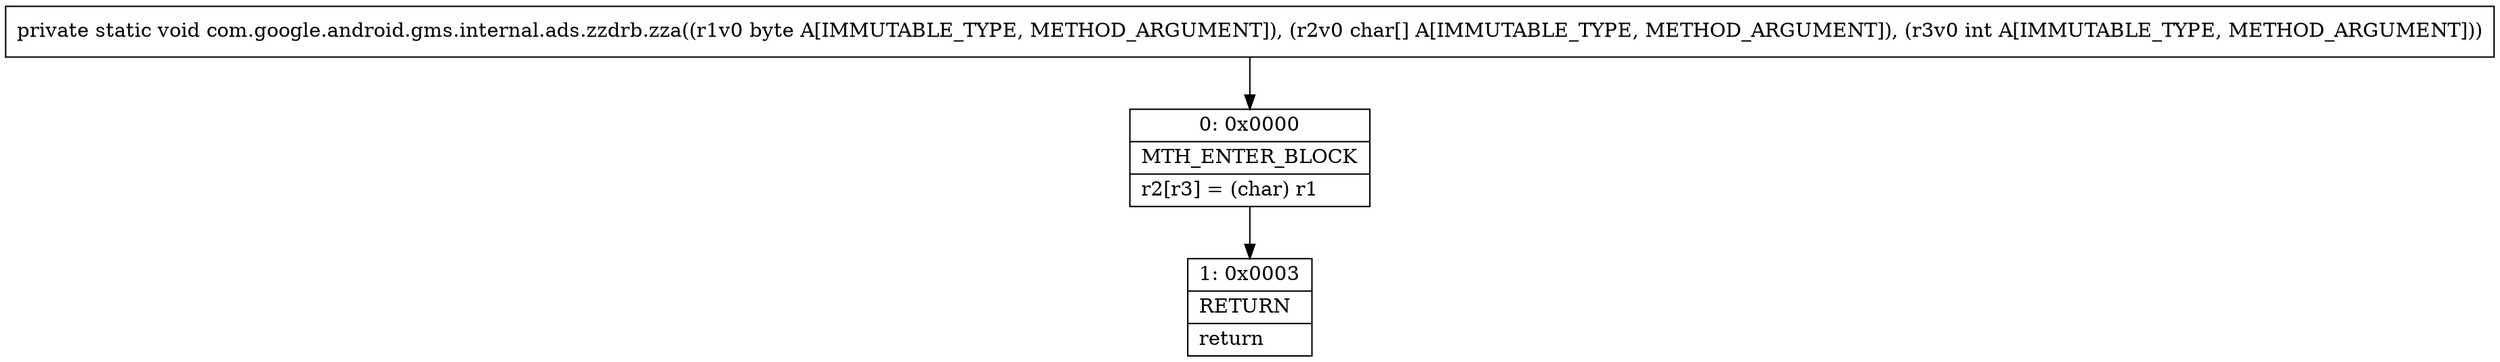 digraph "CFG forcom.google.android.gms.internal.ads.zzdrb.zza(B[CI)V" {
Node_0 [shape=record,label="{0\:\ 0x0000|MTH_ENTER_BLOCK\l|r2[r3] = (char) r1\l}"];
Node_1 [shape=record,label="{1\:\ 0x0003|RETURN\l|return\l}"];
MethodNode[shape=record,label="{private static void com.google.android.gms.internal.ads.zzdrb.zza((r1v0 byte A[IMMUTABLE_TYPE, METHOD_ARGUMENT]), (r2v0 char[] A[IMMUTABLE_TYPE, METHOD_ARGUMENT]), (r3v0 int A[IMMUTABLE_TYPE, METHOD_ARGUMENT])) }"];
MethodNode -> Node_0;
Node_0 -> Node_1;
}

